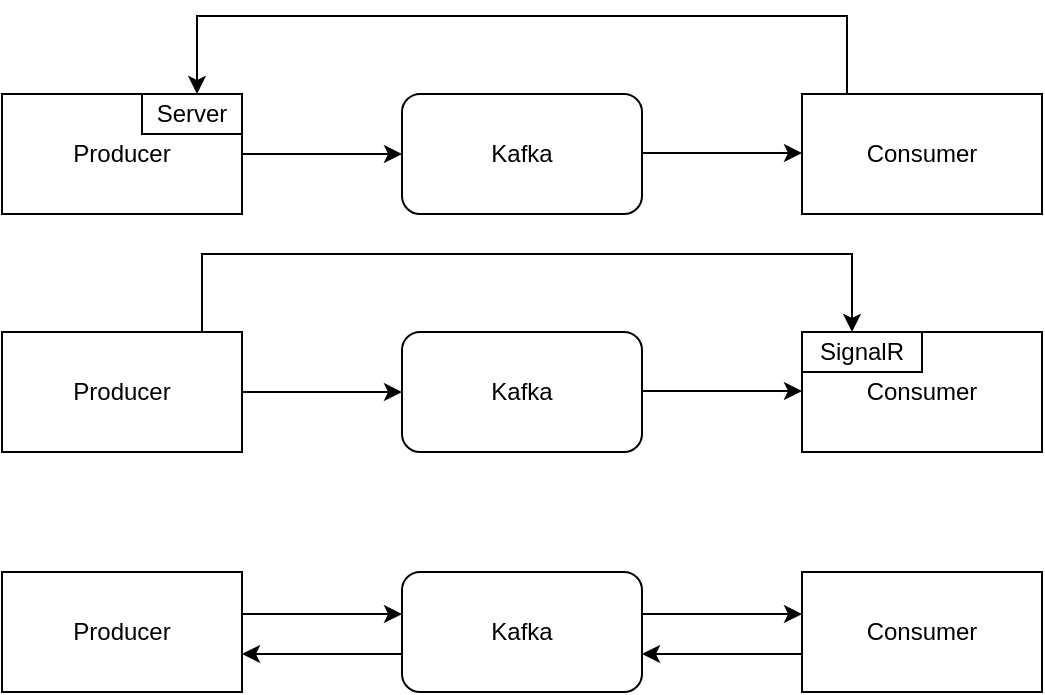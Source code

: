 <mxfile version="24.3.1" type="device">
  <diagram name="Side-1" id="_7Oda1We0hT6efLAMTpp">
    <mxGraphModel dx="1185" dy="637" grid="1" gridSize="10" guides="1" tooltips="1" connect="1" arrows="1" fold="1" page="1" pageScale="1" pageWidth="827" pageHeight="1169" math="0" shadow="0">
      <root>
        <mxCell id="0" />
        <mxCell id="1" parent="0" />
        <mxCell id="KXnFHeIcyHqaDKmzIEUa-1" value="Kafka" style="rounded=1;whiteSpace=wrap;html=1;" parent="1" vertex="1">
          <mxGeometry x="360" y="240" width="120" height="60" as="geometry" />
        </mxCell>
        <mxCell id="KXnFHeIcyHqaDKmzIEUa-3" value="Consumer" style="rounded=0;whiteSpace=wrap;html=1;" parent="1" vertex="1">
          <mxGeometry x="560" y="240" width="120" height="60" as="geometry" />
        </mxCell>
        <mxCell id="KXnFHeIcyHqaDKmzIEUa-4" value="Producer" style="rounded=0;whiteSpace=wrap;html=1;" parent="1" vertex="1">
          <mxGeometry x="160" y="240" width="120" height="60" as="geometry" />
        </mxCell>
        <mxCell id="KXnFHeIcyHqaDKmzIEUa-5" value="" style="endArrow=classic;startArrow=none;html=1;rounded=0;exitX=1;exitY=0.5;exitDx=0;exitDy=0;entryX=0;entryY=0.5;entryDx=0;entryDy=0;startFill=0;" parent="1" source="KXnFHeIcyHqaDKmzIEUa-4" target="KXnFHeIcyHqaDKmzIEUa-1" edge="1">
          <mxGeometry width="50" height="50" relative="1" as="geometry">
            <mxPoint x="380" y="430" as="sourcePoint" />
            <mxPoint x="430" y="380" as="targetPoint" />
          </mxGeometry>
        </mxCell>
        <mxCell id="KXnFHeIcyHqaDKmzIEUa-6" value="" style="endArrow=classic;startArrow=none;html=1;rounded=0;exitX=1;exitY=0.5;exitDx=0;exitDy=0;entryX=0;entryY=0.5;entryDx=0;entryDy=0;startFill=0;" parent="1" edge="1">
          <mxGeometry width="50" height="50" relative="1" as="geometry">
            <mxPoint x="480" y="269.5" as="sourcePoint" />
            <mxPoint x="560" y="269.5" as="targetPoint" />
            <Array as="points">
              <mxPoint x="530" y="269.5" />
            </Array>
          </mxGeometry>
        </mxCell>
        <mxCell id="KXnFHeIcyHqaDKmzIEUa-8" value="Kafka" style="rounded=1;whiteSpace=wrap;html=1;" parent="1" vertex="1">
          <mxGeometry x="360" y="359" width="120" height="60" as="geometry" />
        </mxCell>
        <mxCell id="KXnFHeIcyHqaDKmzIEUa-9" value="Consumer" style="rounded=0;whiteSpace=wrap;html=1;" parent="1" vertex="1">
          <mxGeometry x="560" y="359" width="120" height="60" as="geometry" />
        </mxCell>
        <mxCell id="KXnFHeIcyHqaDKmzIEUa-10" value="Producer" style="rounded=0;whiteSpace=wrap;html=1;" parent="1" vertex="1">
          <mxGeometry x="160" y="359" width="120" height="60" as="geometry" />
        </mxCell>
        <mxCell id="KXnFHeIcyHqaDKmzIEUa-11" value="" style="endArrow=classic;startArrow=none;html=1;rounded=0;exitX=1;exitY=0.5;exitDx=0;exitDy=0;entryX=0;entryY=0.5;entryDx=0;entryDy=0;startFill=0;" parent="1" source="KXnFHeIcyHqaDKmzIEUa-10" target="KXnFHeIcyHqaDKmzIEUa-8" edge="1">
          <mxGeometry width="50" height="50" relative="1" as="geometry">
            <mxPoint x="380" y="549" as="sourcePoint" />
            <mxPoint x="430" y="499" as="targetPoint" />
          </mxGeometry>
        </mxCell>
        <mxCell id="KXnFHeIcyHqaDKmzIEUa-12" value="" style="endArrow=classic;startArrow=none;html=1;rounded=0;exitX=1;exitY=0.5;exitDx=0;exitDy=0;entryX=0;entryY=0.5;entryDx=0;entryDy=0;startFill=0;" parent="1" edge="1">
          <mxGeometry width="50" height="50" relative="1" as="geometry">
            <mxPoint x="480" y="388.5" as="sourcePoint" />
            <mxPoint x="560" y="388.5" as="targetPoint" />
            <Array as="points">
              <mxPoint x="530" y="388.5" />
            </Array>
          </mxGeometry>
        </mxCell>
        <mxCell id="KXnFHeIcyHqaDKmzIEUa-13" value="SignalR" style="rounded=0;whiteSpace=wrap;html=1;" parent="1" vertex="1">
          <mxGeometry x="560" y="359" width="60" height="20" as="geometry" />
        </mxCell>
        <mxCell id="KXnFHeIcyHqaDKmzIEUa-14" value="" style="endArrow=classic;html=1;rounded=0;exitX=0.75;exitY=0;exitDx=0;exitDy=0;entryX=0.25;entryY=0;entryDx=0;entryDy=0;startArrow=none;startFill=0;endFill=1;" parent="1" edge="1">
          <mxGeometry width="50" height="50" relative="1" as="geometry">
            <mxPoint x="260" y="359" as="sourcePoint" />
            <mxPoint x="585" y="359" as="targetPoint" />
            <Array as="points">
              <mxPoint x="260" y="320" />
              <mxPoint x="585" y="320" />
            </Array>
          </mxGeometry>
        </mxCell>
        <mxCell id="KXnFHeIcyHqaDKmzIEUa-15" value="" style="endArrow=none;html=1;rounded=0;exitX=0.75;exitY=0;exitDx=0;exitDy=0;entryX=0.25;entryY=0;entryDx=0;entryDy=0;startArrow=classic;startFill=1;endFill=0;" parent="1" edge="1">
          <mxGeometry width="50" height="50" relative="1" as="geometry">
            <mxPoint x="257.5" y="240" as="sourcePoint" />
            <mxPoint x="582.5" y="240" as="targetPoint" />
            <Array as="points">
              <mxPoint x="257.5" y="201" />
              <mxPoint x="582.5" y="201" />
            </Array>
          </mxGeometry>
        </mxCell>
        <mxCell id="KXnFHeIcyHqaDKmzIEUa-17" value="Server" style="rounded=0;whiteSpace=wrap;html=1;" parent="1" vertex="1">
          <mxGeometry x="230" y="240" width="50" height="20" as="geometry" />
        </mxCell>
        <mxCell id="eoM9EtbUcKyULzPYdAWF-1" value="Kafka" style="rounded=1;whiteSpace=wrap;html=1;" vertex="1" parent="1">
          <mxGeometry x="360" y="479" width="120" height="60" as="geometry" />
        </mxCell>
        <mxCell id="eoM9EtbUcKyULzPYdAWF-2" value="Consumer" style="rounded=0;whiteSpace=wrap;html=1;" vertex="1" parent="1">
          <mxGeometry x="560" y="479" width="120" height="60" as="geometry" />
        </mxCell>
        <mxCell id="eoM9EtbUcKyULzPYdAWF-3" value="Producer" style="rounded=0;whiteSpace=wrap;html=1;" vertex="1" parent="1">
          <mxGeometry x="160" y="479" width="120" height="60" as="geometry" />
        </mxCell>
        <mxCell id="eoM9EtbUcKyULzPYdAWF-4" value="" style="endArrow=classic;startArrow=none;html=1;rounded=0;exitX=1;exitY=0.5;exitDx=0;exitDy=0;entryX=0;entryY=0.5;entryDx=0;entryDy=0;startFill=0;" edge="1" parent="1">
          <mxGeometry width="50" height="50" relative="1" as="geometry">
            <mxPoint x="280" y="500" as="sourcePoint" />
            <mxPoint x="360" y="500" as="targetPoint" />
            <Array as="points">
              <mxPoint x="340" y="500" />
            </Array>
          </mxGeometry>
        </mxCell>
        <mxCell id="eoM9EtbUcKyULzPYdAWF-5" value="" style="endArrow=none;startArrow=classic;html=1;rounded=0;exitX=1;exitY=0.5;exitDx=0;exitDy=0;entryX=0;entryY=0.5;entryDx=0;entryDy=0;startFill=1;endFill=0;" edge="1" parent="1">
          <mxGeometry width="50" height="50" relative="1" as="geometry">
            <mxPoint x="480" y="520" as="sourcePoint" />
            <mxPoint x="560" y="520" as="targetPoint" />
            <Array as="points">
              <mxPoint x="530" y="520" />
            </Array>
          </mxGeometry>
        </mxCell>
        <mxCell id="eoM9EtbUcKyULzPYdAWF-8" value="" style="endArrow=classic;startArrow=none;html=1;rounded=0;exitX=1;exitY=0.5;exitDx=0;exitDy=0;entryX=0;entryY=0.5;entryDx=0;entryDy=0;startFill=0;" edge="1" parent="1">
          <mxGeometry width="50" height="50" relative="1" as="geometry">
            <mxPoint x="480" y="500" as="sourcePoint" />
            <mxPoint x="560" y="500" as="targetPoint" />
            <Array as="points">
              <mxPoint x="530" y="500" />
            </Array>
          </mxGeometry>
        </mxCell>
        <mxCell id="eoM9EtbUcKyULzPYdAWF-9" value="" style="endArrow=none;startArrow=classic;html=1;rounded=0;exitX=1;exitY=0.5;exitDx=0;exitDy=0;entryX=0;entryY=0.5;entryDx=0;entryDy=0;startFill=1;endFill=0;" edge="1" parent="1">
          <mxGeometry width="50" height="50" relative="1" as="geometry">
            <mxPoint x="280" y="520" as="sourcePoint" />
            <mxPoint x="360" y="520" as="targetPoint" />
            <Array as="points">
              <mxPoint x="340" y="520" />
            </Array>
          </mxGeometry>
        </mxCell>
      </root>
    </mxGraphModel>
  </diagram>
</mxfile>
